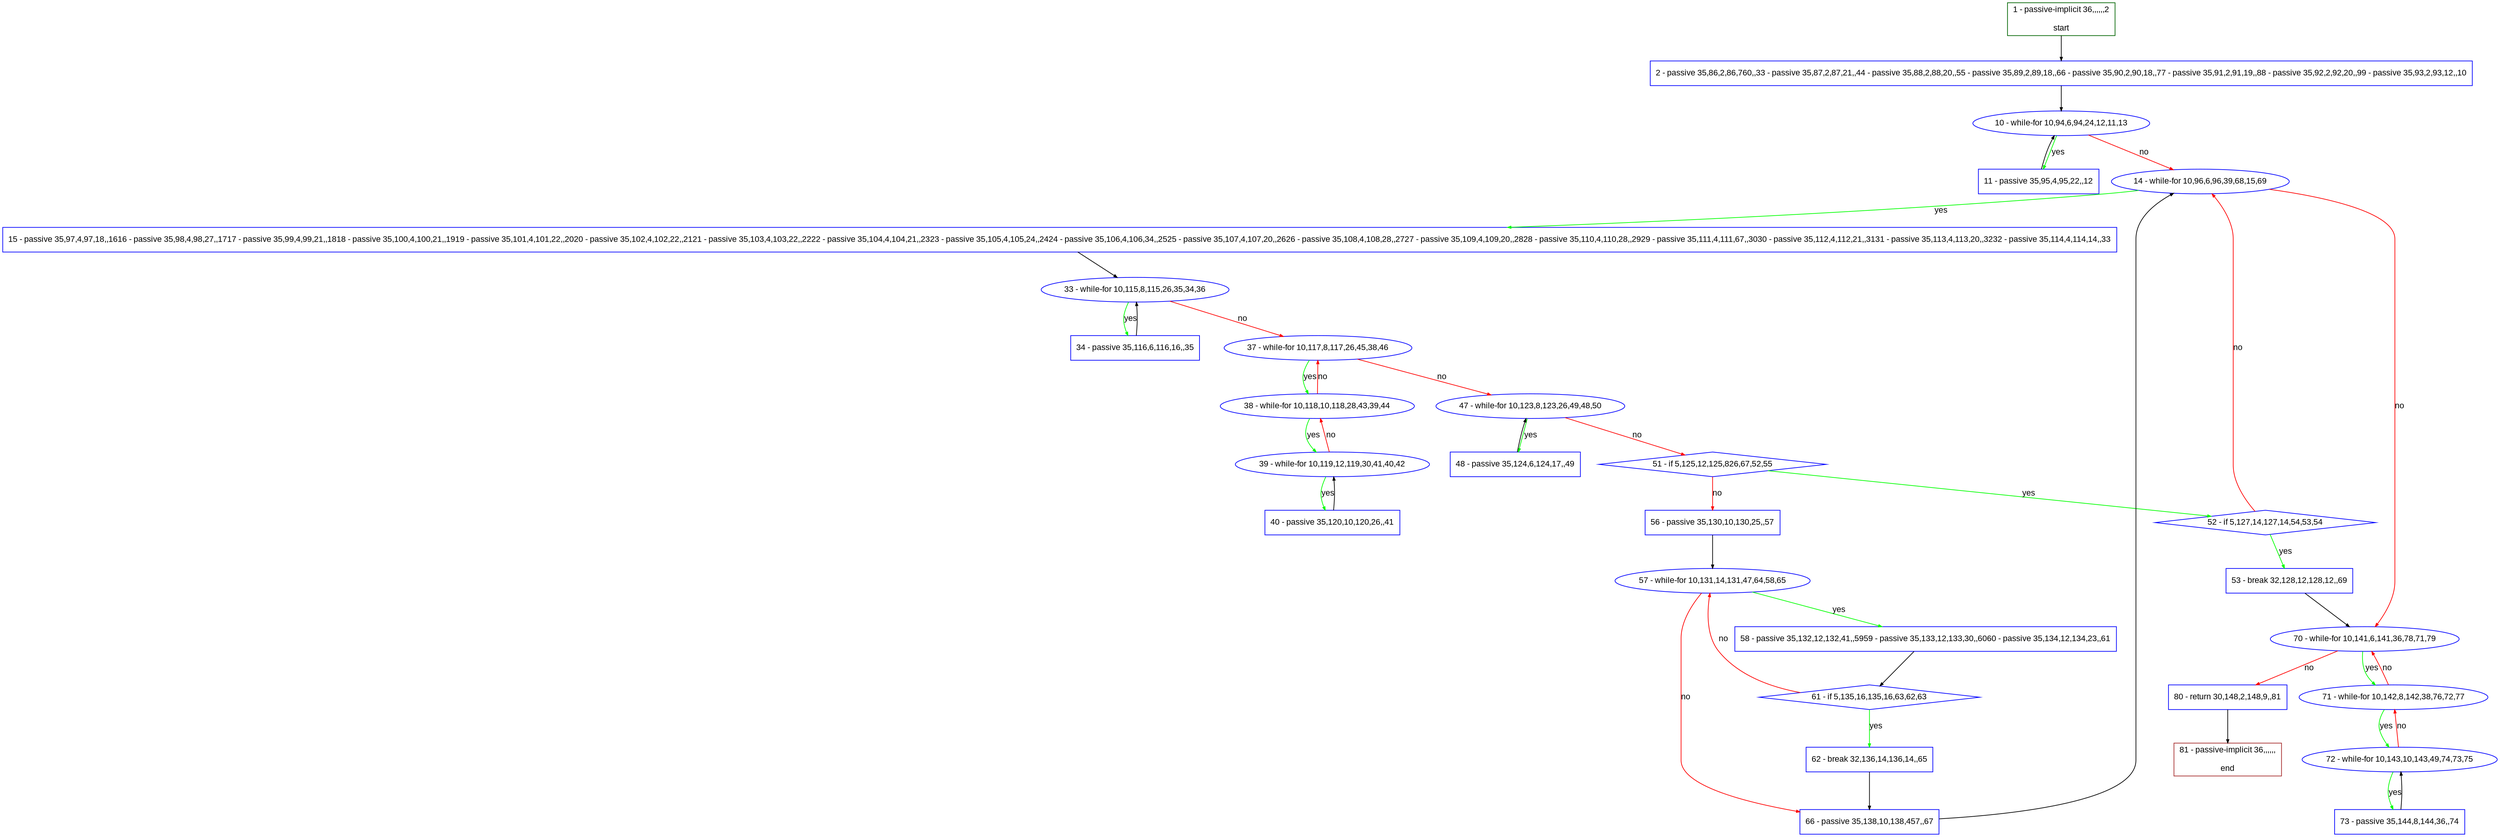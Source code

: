digraph "" {
  graph [pack="true", label="", fontsize="12", packmode="clust", fontname="Arial", fillcolor="#FFFFCC", bgcolor="white", style="rounded,filled", compound="true"];
  node [node_initialized="no", label="", color="grey", fontsize="12", fillcolor="white", fontname="Arial", style="filled", shape="rectangle", compound="true", fixedsize="false"];
  edge [fontcolor="black", arrowhead="normal", arrowtail="none", arrowsize="0.5", ltail="", label="", color="black", fontsize="12", lhead="", fontname="Arial", dir="forward", compound="true"];
  __N1 [label="2 - passive 35,86,2,86,760,,33 - passive 35,87,2,87,21,,44 - passive 35,88,2,88,20,,55 - passive 35,89,2,89,18,,66 - passive 35,90,2,90,18,,77 - passive 35,91,2,91,19,,88 - passive 35,92,2,92,20,,99 - passive 35,93,2,93,12,,10", color="#0000ff", fillcolor="#ffffff", style="filled", shape="box"];
  __N2 [label="1 - passive-implicit 36,,,,,,2\n\nstart", color="#006400", fillcolor="#ffffff", style="filled", shape="box"];
  __N3 [label="10 - while-for 10,94,6,94,24,12,11,13", color="#0000ff", fillcolor="#ffffff", style="filled", shape="oval"];
  __N4 [label="11 - passive 35,95,4,95,22,,12", color="#0000ff", fillcolor="#ffffff", style="filled", shape="box"];
  __N5 [label="14 - while-for 10,96,6,96,39,68,15,69", color="#0000ff", fillcolor="#ffffff", style="filled", shape="oval"];
  __N6 [label="15 - passive 35,97,4,97,18,,1616 - passive 35,98,4,98,27,,1717 - passive 35,99,4,99,21,,1818 - passive 35,100,4,100,21,,1919 - passive 35,101,4,101,22,,2020 - passive 35,102,4,102,22,,2121 - passive 35,103,4,103,22,,2222 - passive 35,104,4,104,21,,2323 - passive 35,105,4,105,24,,2424 - passive 35,106,4,106,34,,2525 - passive 35,107,4,107,20,,2626 - passive 35,108,4,108,28,,2727 - passive 35,109,4,109,20,,2828 - passive 35,110,4,110,28,,2929 - passive 35,111,4,111,67,,3030 - passive 35,112,4,112,21,,3131 - passive 35,113,4,113,20,,3232 - passive 35,114,4,114,14,,33", color="#0000ff", fillcolor="#ffffff", style="filled", shape="box"];
  __N7 [label="70 - while-for 10,141,6,141,36,78,71,79", color="#0000ff", fillcolor="#ffffff", style="filled", shape="oval"];
  __N8 [label="33 - while-for 10,115,8,115,26,35,34,36", color="#0000ff", fillcolor="#ffffff", style="filled", shape="oval"];
  __N9 [label="34 - passive 35,116,6,116,16,,35", color="#0000ff", fillcolor="#ffffff", style="filled", shape="box"];
  __N10 [label="37 - while-for 10,117,8,117,26,45,38,46", color="#0000ff", fillcolor="#ffffff", style="filled", shape="oval"];
  __N11 [label="38 - while-for 10,118,10,118,28,43,39,44", color="#0000ff", fillcolor="#ffffff", style="filled", shape="oval"];
  __N12 [label="47 - while-for 10,123,8,123,26,49,48,50", color="#0000ff", fillcolor="#ffffff", style="filled", shape="oval"];
  __N13 [label="39 - while-for 10,119,12,119,30,41,40,42", color="#0000ff", fillcolor="#ffffff", style="filled", shape="oval"];
  __N14 [label="40 - passive 35,120,10,120,26,,41", color="#0000ff", fillcolor="#ffffff", style="filled", shape="box"];
  __N15 [label="48 - passive 35,124,6,124,17,,49", color="#0000ff", fillcolor="#ffffff", style="filled", shape="box"];
  __N16 [label="51 - if 5,125,12,125,826,67,52,55", color="#0000ff", fillcolor="#ffffff", style="filled", shape="diamond"];
  __N17 [label="52 - if 5,127,14,127,14,54,53,54", color="#0000ff", fillcolor="#ffffff", style="filled", shape="diamond"];
  __N18 [label="56 - passive 35,130,10,130,25,,57", color="#0000ff", fillcolor="#ffffff", style="filled", shape="box"];
  __N19 [label="53 - break 32,128,12,128,12,,69", color="#0000ff", fillcolor="#ffffff", style="filled", shape="box"];
  __N20 [label="57 - while-for 10,131,14,131,47,64,58,65", color="#0000ff", fillcolor="#ffffff", style="filled", shape="oval"];
  __N21 [label="58 - passive 35,132,12,132,41,,5959 - passive 35,133,12,133,30,,6060 - passive 35,134,12,134,23,,61", color="#0000ff", fillcolor="#ffffff", style="filled", shape="box"];
  __N22 [label="66 - passive 35,138,10,138,457,,67", color="#0000ff", fillcolor="#ffffff", style="filled", shape="box"];
  __N23 [label="61 - if 5,135,16,135,16,63,62,63", color="#0000ff", fillcolor="#ffffff", style="filled", shape="diamond"];
  __N24 [label="62 - break 32,136,14,136,14,,65", color="#0000ff", fillcolor="#ffffff", style="filled", shape="box"];
  __N25 [label="71 - while-for 10,142,8,142,38,76,72,77", color="#0000ff", fillcolor="#ffffff", style="filled", shape="oval"];
  __N26 [label="80 - return 30,148,2,148,9,,81", color="#0000ff", fillcolor="#ffffff", style="filled", shape="box"];
  __N27 [label="72 - while-for 10,143,10,143,49,74,73,75", color="#0000ff", fillcolor="#ffffff", style="filled", shape="oval"];
  __N28 [label="73 - passive 35,144,8,144,36,,74", color="#0000ff", fillcolor="#ffffff", style="filled", shape="box"];
  __N29 [label="81 - passive-implicit 36,,,,,,\n\nend", color="#a52a2a", fillcolor="#ffffff", style="filled", shape="box"];
  __N2 -> __N1 [arrowhead="normal", arrowtail="none", color="#000000", label="", dir="forward"];
  __N1 -> __N3 [arrowhead="normal", arrowtail="none", color="#000000", label="", dir="forward"];
  __N3 -> __N4 [arrowhead="normal", arrowtail="none", color="#00ff00", label="yes", dir="forward"];
  __N4 -> __N3 [arrowhead="normal", arrowtail="none", color="#000000", label="", dir="forward"];
  __N3 -> __N5 [arrowhead="normal", arrowtail="none", color="#ff0000", label="no", dir="forward"];
  __N5 -> __N6 [arrowhead="normal", arrowtail="none", color="#00ff00", label="yes", dir="forward"];
  __N5 -> __N7 [arrowhead="normal", arrowtail="none", color="#ff0000", label="no", dir="forward"];
  __N6 -> __N8 [arrowhead="normal", arrowtail="none", color="#000000", label="", dir="forward"];
  __N8 -> __N9 [arrowhead="normal", arrowtail="none", color="#00ff00", label="yes", dir="forward"];
  __N9 -> __N8 [arrowhead="normal", arrowtail="none", color="#000000", label="", dir="forward"];
  __N8 -> __N10 [arrowhead="normal", arrowtail="none", color="#ff0000", label="no", dir="forward"];
  __N10 -> __N11 [arrowhead="normal", arrowtail="none", color="#00ff00", label="yes", dir="forward"];
  __N11 -> __N10 [arrowhead="normal", arrowtail="none", color="#ff0000", label="no", dir="forward"];
  __N10 -> __N12 [arrowhead="normal", arrowtail="none", color="#ff0000", label="no", dir="forward"];
  __N11 -> __N13 [arrowhead="normal", arrowtail="none", color="#00ff00", label="yes", dir="forward"];
  __N13 -> __N11 [arrowhead="normal", arrowtail="none", color="#ff0000", label="no", dir="forward"];
  __N13 -> __N14 [arrowhead="normal", arrowtail="none", color="#00ff00", label="yes", dir="forward"];
  __N14 -> __N13 [arrowhead="normal", arrowtail="none", color="#000000", label="", dir="forward"];
  __N12 -> __N15 [arrowhead="normal", arrowtail="none", color="#00ff00", label="yes", dir="forward"];
  __N15 -> __N12 [arrowhead="normal", arrowtail="none", color="#000000", label="", dir="forward"];
  __N12 -> __N16 [arrowhead="normal", arrowtail="none", color="#ff0000", label="no", dir="forward"];
  __N16 -> __N17 [arrowhead="normal", arrowtail="none", color="#00ff00", label="yes", dir="forward"];
  __N16 -> __N18 [arrowhead="normal", arrowtail="none", color="#ff0000", label="no", dir="forward"];
  __N17 -> __N5 [arrowhead="normal", arrowtail="none", color="#ff0000", label="no", dir="forward"];
  __N17 -> __N19 [arrowhead="normal", arrowtail="none", color="#00ff00", label="yes", dir="forward"];
  __N19 -> __N7 [arrowhead="normal", arrowtail="none", color="#000000", label="", dir="forward"];
  __N18 -> __N20 [arrowhead="normal", arrowtail="none", color="#000000", label="", dir="forward"];
  __N20 -> __N21 [arrowhead="normal", arrowtail="none", color="#00ff00", label="yes", dir="forward"];
  __N20 -> __N22 [arrowhead="normal", arrowtail="none", color="#ff0000", label="no", dir="forward"];
  __N21 -> __N23 [arrowhead="normal", arrowtail="none", color="#000000", label="", dir="forward"];
  __N23 -> __N20 [arrowhead="normal", arrowtail="none", color="#ff0000", label="no", dir="forward"];
  __N23 -> __N24 [arrowhead="normal", arrowtail="none", color="#00ff00", label="yes", dir="forward"];
  __N24 -> __N22 [arrowhead="normal", arrowtail="none", color="#000000", label="", dir="forward"];
  __N22 -> __N5 [arrowhead="normal", arrowtail="none", color="#000000", label="", dir="forward"];
  __N7 -> __N25 [arrowhead="normal", arrowtail="none", color="#00ff00", label="yes", dir="forward"];
  __N25 -> __N7 [arrowhead="normal", arrowtail="none", color="#ff0000", label="no", dir="forward"];
  __N7 -> __N26 [arrowhead="normal", arrowtail="none", color="#ff0000", label="no", dir="forward"];
  __N25 -> __N27 [arrowhead="normal", arrowtail="none", color="#00ff00", label="yes", dir="forward"];
  __N27 -> __N25 [arrowhead="normal", arrowtail="none", color="#ff0000", label="no", dir="forward"];
  __N27 -> __N28 [arrowhead="normal", arrowtail="none", color="#00ff00", label="yes", dir="forward"];
  __N28 -> __N27 [arrowhead="normal", arrowtail="none", color="#000000", label="", dir="forward"];
  __N26 -> __N29 [arrowhead="normal", arrowtail="none", color="#000000", label="", dir="forward"];
}
